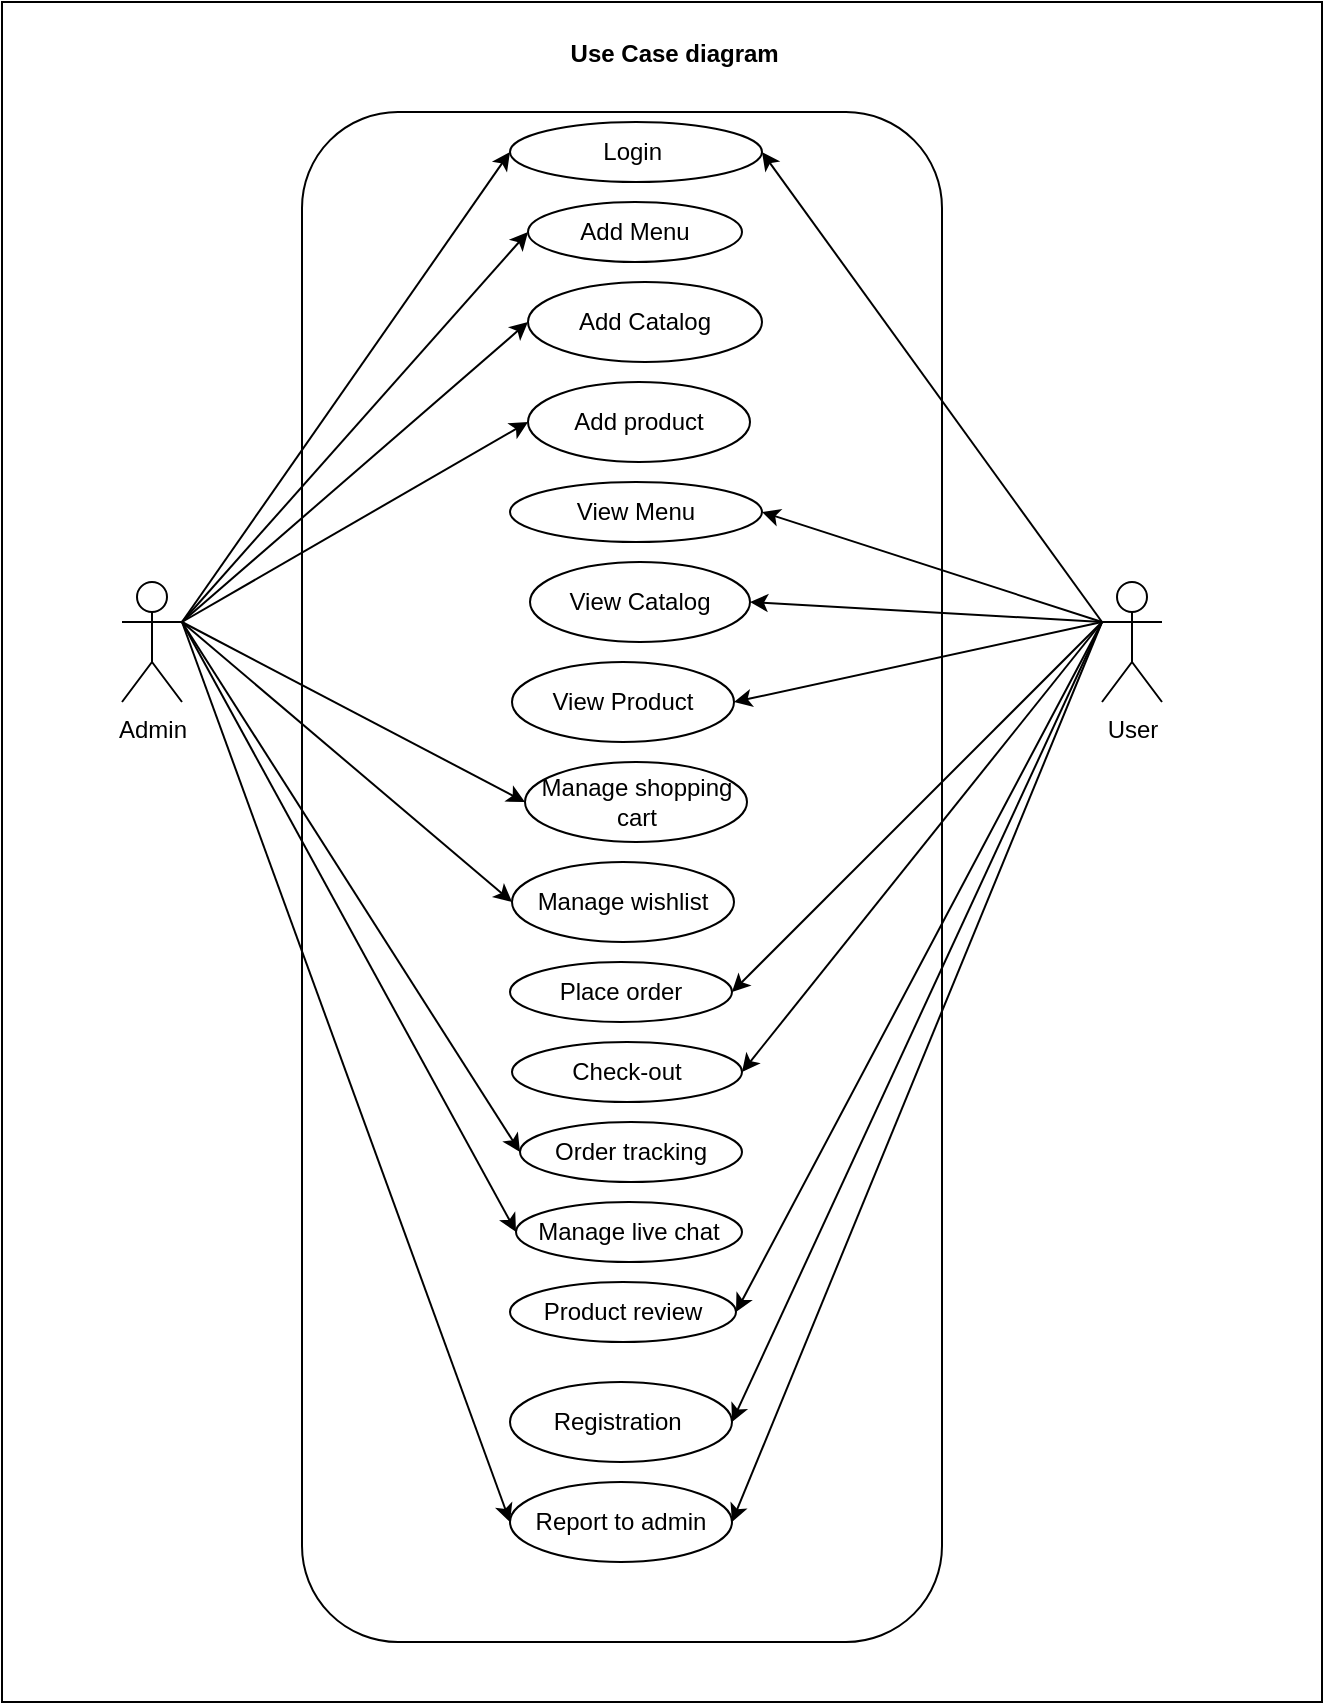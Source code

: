 <mxfile version="13.3.5" type="github">
  <diagram id="3I0i5TPmLkrXs7Pb7XYR" name="Page-1">
    <mxGraphModel dx="1108" dy="1619" grid="1" gridSize="10" guides="1" tooltips="1" connect="1" arrows="1" fold="1" page="1" pageScale="1" pageWidth="827" pageHeight="1169" math="0" shadow="0">
      <root>
        <mxCell id="0" />
        <mxCell id="1" parent="0" />
        <mxCell id="NIku2dtHyB75zGFY9d2v-1" value="Object" style="html=1;" parent="1" vertex="1">
          <mxGeometry x="160" y="-110" width="660" height="850" as="geometry" />
        </mxCell>
        <mxCell id="NIku2dtHyB75zGFY9d2v-2" value="Use Case diagram " style="text;align=center;fontStyle=1;verticalAlign=middle;spacingLeft=3;spacingRight=3;strokeColor=none;rotatable=0;points=[[0,0.5],[1,0.5]];portConstraint=eastwest;" parent="1" vertex="1">
          <mxGeometry x="440" y="-100" width="116" height="30" as="geometry" />
        </mxCell>
        <mxCell id="NIku2dtHyB75zGFY9d2v-3" value="Task" style="shape=ext;rounded=1;html=1;whiteSpace=wrap;" parent="1" vertex="1">
          <mxGeometry x="310" y="-55" width="320" height="765" as="geometry" />
        </mxCell>
        <mxCell id="NIku2dtHyB75zGFY9d2v-4" value="Admin" style="shape=umlActor;verticalLabelPosition=bottom;labelBackgroundColor=#ffffff;verticalAlign=top;html=1;" parent="1" vertex="1">
          <mxGeometry x="220" y="180" width="30" height="60" as="geometry" />
        </mxCell>
        <mxCell id="NIku2dtHyB75zGFY9d2v-7" value="User" style="shape=umlActor;verticalLabelPosition=bottom;labelBackgroundColor=#ffffff;verticalAlign=top;html=1;" parent="1" vertex="1">
          <mxGeometry x="710" y="180" width="30" height="60" as="geometry" />
        </mxCell>
        <mxCell id="NIku2dtHyB75zGFY9d2v-8" value="Login&amp;nbsp;" style="ellipse;whiteSpace=wrap;html=1;" parent="1" vertex="1">
          <mxGeometry x="414" y="-50" width="126" height="30" as="geometry" />
        </mxCell>
        <mxCell id="NIku2dtHyB75zGFY9d2v-9" value="Add Menu" style="ellipse;whiteSpace=wrap;html=1;" parent="1" vertex="1">
          <mxGeometry x="423" y="-10" width="107" height="30" as="geometry" />
        </mxCell>
        <mxCell id="NIku2dtHyB75zGFY9d2v-10" value="Add Catalog" style="ellipse;whiteSpace=wrap;html=1;" parent="1" vertex="1">
          <mxGeometry x="423" y="30" width="117" height="40" as="geometry" />
        </mxCell>
        <mxCell id="NIku2dtHyB75zGFY9d2v-12" value="Add product" style="ellipse;whiteSpace=wrap;html=1;" parent="1" vertex="1">
          <mxGeometry x="423" y="80" width="111" height="40" as="geometry" />
        </mxCell>
        <mxCell id="NIku2dtHyB75zGFY9d2v-13" value="View Menu" style="ellipse;whiteSpace=wrap;html=1;" parent="1" vertex="1">
          <mxGeometry x="414" y="130" width="126" height="30" as="geometry" />
        </mxCell>
        <mxCell id="NIku2dtHyB75zGFY9d2v-14" value="View Catalog" style="ellipse;whiteSpace=wrap;html=1;" parent="1" vertex="1">
          <mxGeometry x="424" y="170" width="110" height="40" as="geometry" />
        </mxCell>
        <mxCell id="NIku2dtHyB75zGFY9d2v-15" value="View Product" style="ellipse;whiteSpace=wrap;html=1;" parent="1" vertex="1">
          <mxGeometry x="415" y="220" width="111" height="40" as="geometry" />
        </mxCell>
        <mxCell id="NIku2dtHyB75zGFY9d2v-16" value="Manage shopping cart" style="ellipse;whiteSpace=wrap;html=1;" parent="1" vertex="1">
          <mxGeometry x="421.5" y="270" width="111" height="40" as="geometry" />
        </mxCell>
        <mxCell id="NIku2dtHyB75zGFY9d2v-17" value="Manage wishlist" style="ellipse;whiteSpace=wrap;html=1;" parent="1" vertex="1">
          <mxGeometry x="415" y="320" width="111" height="40" as="geometry" />
        </mxCell>
        <mxCell id="NIku2dtHyB75zGFY9d2v-18" value="Place order" style="ellipse;whiteSpace=wrap;html=1;" parent="1" vertex="1">
          <mxGeometry x="414" y="370" width="111" height="30" as="geometry" />
        </mxCell>
        <mxCell id="NIku2dtHyB75zGFY9d2v-19" value="Check-out" style="ellipse;whiteSpace=wrap;html=1;" parent="1" vertex="1">
          <mxGeometry x="415" y="410" width="115" height="30" as="geometry" />
        </mxCell>
        <mxCell id="NIku2dtHyB75zGFY9d2v-20" value="Order tracking" style="ellipse;whiteSpace=wrap;html=1;" parent="1" vertex="1">
          <mxGeometry x="419" y="450" width="111" height="30" as="geometry" />
        </mxCell>
        <mxCell id="NIku2dtHyB75zGFY9d2v-21" style="edgeStyle=orthogonalEdgeStyle;rounded=0;orthogonalLoop=1;jettySize=auto;html=1;exitX=0.5;exitY=1;exitDx=0;exitDy=0;" parent="1" source="NIku2dtHyB75zGFY9d2v-18" target="NIku2dtHyB75zGFY9d2v-18" edge="1">
          <mxGeometry relative="1" as="geometry" />
        </mxCell>
        <mxCell id="NIku2dtHyB75zGFY9d2v-22" value="Manage live chat" style="ellipse;whiteSpace=wrap;html=1;" parent="1" vertex="1">
          <mxGeometry x="417" y="490" width="113" height="30" as="geometry" />
        </mxCell>
        <mxCell id="NIku2dtHyB75zGFY9d2v-23" value="Registration&amp;nbsp;" style="ellipse;whiteSpace=wrap;html=1;" parent="1" vertex="1">
          <mxGeometry x="414" y="580" width="111" height="40" as="geometry" />
        </mxCell>
        <mxCell id="NIku2dtHyB75zGFY9d2v-24" value="Report to admin" style="ellipse;whiteSpace=wrap;html=1;" parent="1" vertex="1">
          <mxGeometry x="414" y="630" width="111" height="40" as="geometry" />
        </mxCell>
        <mxCell id="NIku2dtHyB75zGFY9d2v-32" value="" style="endArrow=classic;html=1;entryX=0;entryY=0.5;entryDx=0;entryDy=0;" parent="1" target="NIku2dtHyB75zGFY9d2v-8" edge="1">
          <mxGeometry width="50" height="50" relative="1" as="geometry">
            <mxPoint x="250" y="200" as="sourcePoint" />
            <mxPoint x="300" y="150" as="targetPoint" />
          </mxGeometry>
        </mxCell>
        <mxCell id="NIku2dtHyB75zGFY9d2v-35" value="" style="endArrow=classic;html=1;entryX=0;entryY=0.5;entryDx=0;entryDy=0;" parent="1" target="NIku2dtHyB75zGFY9d2v-9" edge="1">
          <mxGeometry width="50" height="50" relative="1" as="geometry">
            <mxPoint x="250" y="200" as="sourcePoint" />
            <mxPoint x="300" y="150" as="targetPoint" />
          </mxGeometry>
        </mxCell>
        <mxCell id="NIku2dtHyB75zGFY9d2v-36" value="" style="endArrow=classic;html=1;entryX=0;entryY=0.5;entryDx=0;entryDy=0;" parent="1" target="NIku2dtHyB75zGFY9d2v-10" edge="1">
          <mxGeometry width="50" height="50" relative="1" as="geometry">
            <mxPoint x="250" y="200" as="sourcePoint" />
            <mxPoint x="300" y="150" as="targetPoint" />
          </mxGeometry>
        </mxCell>
        <mxCell id="NIku2dtHyB75zGFY9d2v-37" value="" style="endArrow=classic;html=1;entryX=0;entryY=0.5;entryDx=0;entryDy=0;" parent="1" target="NIku2dtHyB75zGFY9d2v-12" edge="1">
          <mxGeometry width="50" height="50" relative="1" as="geometry">
            <mxPoint x="250" y="200" as="sourcePoint" />
            <mxPoint x="300" y="150" as="targetPoint" />
          </mxGeometry>
        </mxCell>
        <mxCell id="NIku2dtHyB75zGFY9d2v-38" value="" style="endArrow=classic;html=1;entryX=0;entryY=0.5;entryDx=0;entryDy=0;" parent="1" target="NIku2dtHyB75zGFY9d2v-16" edge="1">
          <mxGeometry width="50" height="50" relative="1" as="geometry">
            <mxPoint x="250" y="200" as="sourcePoint" />
            <mxPoint x="300" y="150" as="targetPoint" />
          </mxGeometry>
        </mxCell>
        <mxCell id="NIku2dtHyB75zGFY9d2v-39" value="" style="endArrow=classic;html=1;entryX=0;entryY=0.5;entryDx=0;entryDy=0;" parent="1" target="NIku2dtHyB75zGFY9d2v-17" edge="1">
          <mxGeometry width="50" height="50" relative="1" as="geometry">
            <mxPoint x="250" y="200" as="sourcePoint" />
            <mxPoint x="300" y="150" as="targetPoint" />
          </mxGeometry>
        </mxCell>
        <mxCell id="NIku2dtHyB75zGFY9d2v-40" value="" style="endArrow=classic;html=1;entryX=0;entryY=0.5;entryDx=0;entryDy=0;" parent="1" target="NIku2dtHyB75zGFY9d2v-20" edge="1">
          <mxGeometry width="50" height="50" relative="1" as="geometry">
            <mxPoint x="250" y="200" as="sourcePoint" />
            <mxPoint x="300" y="150" as="targetPoint" />
          </mxGeometry>
        </mxCell>
        <mxCell id="NIku2dtHyB75zGFY9d2v-41" value="" style="endArrow=classic;html=1;entryX=0;entryY=0.5;entryDx=0;entryDy=0;" parent="1" target="NIku2dtHyB75zGFY9d2v-22" edge="1">
          <mxGeometry width="50" height="50" relative="1" as="geometry">
            <mxPoint x="250" y="200" as="sourcePoint" />
            <mxPoint x="300" y="150" as="targetPoint" />
          </mxGeometry>
        </mxCell>
        <mxCell id="NIku2dtHyB75zGFY9d2v-42" value="" style="endArrow=classic;html=1;entryX=0;entryY=0.5;entryDx=0;entryDy=0;" parent="1" target="NIku2dtHyB75zGFY9d2v-24" edge="1">
          <mxGeometry width="50" height="50" relative="1" as="geometry">
            <mxPoint x="250" y="200" as="sourcePoint" />
            <mxPoint x="424" y="680" as="targetPoint" />
          </mxGeometry>
        </mxCell>
        <mxCell id="NIku2dtHyB75zGFY9d2v-43" value="" style="endArrow=classic;html=1;entryX=1;entryY=0.5;entryDx=0;entryDy=0;" parent="1" target="NIku2dtHyB75zGFY9d2v-8" edge="1">
          <mxGeometry width="50" height="50" relative="1" as="geometry">
            <mxPoint x="710" y="200" as="sourcePoint" />
            <mxPoint x="760" y="150" as="targetPoint" />
          </mxGeometry>
        </mxCell>
        <mxCell id="NIku2dtHyB75zGFY9d2v-44" value="" style="endArrow=classic;html=1;entryX=1;entryY=0.5;entryDx=0;entryDy=0;" parent="1" target="NIku2dtHyB75zGFY9d2v-13" edge="1">
          <mxGeometry width="50" height="50" relative="1" as="geometry">
            <mxPoint x="710" y="200" as="sourcePoint" />
            <mxPoint x="544" y="-20" as="targetPoint" />
          </mxGeometry>
        </mxCell>
        <mxCell id="NIku2dtHyB75zGFY9d2v-45" value="" style="endArrow=classic;html=1;exitX=0;exitY=0.333;exitDx=0;exitDy=0;exitPerimeter=0;entryX=1;entryY=0.5;entryDx=0;entryDy=0;" parent="1" source="NIku2dtHyB75zGFY9d2v-7" target="NIku2dtHyB75zGFY9d2v-14" edge="1">
          <mxGeometry width="50" height="50" relative="1" as="geometry">
            <mxPoint x="705.5" y="250" as="sourcePoint" />
            <mxPoint x="530" y="230" as="targetPoint" />
          </mxGeometry>
        </mxCell>
        <mxCell id="NIku2dtHyB75zGFY9d2v-46" value="" style="endArrow=classic;html=1;entryX=1;entryY=0.5;entryDx=0;entryDy=0;" parent="1" target="NIku2dtHyB75zGFY9d2v-15" edge="1">
          <mxGeometry width="50" height="50" relative="1" as="geometry">
            <mxPoint x="710" y="200" as="sourcePoint" />
            <mxPoint x="750" y="150" as="targetPoint" />
          </mxGeometry>
        </mxCell>
        <mxCell id="NIku2dtHyB75zGFY9d2v-47" value="" style="endArrow=classic;html=1;entryX=1;entryY=0.5;entryDx=0;entryDy=0;" parent="1" target="NIku2dtHyB75zGFY9d2v-18" edge="1">
          <mxGeometry width="50" height="50" relative="1" as="geometry">
            <mxPoint x="710" y="200" as="sourcePoint" />
            <mxPoint x="760" y="150" as="targetPoint" />
          </mxGeometry>
        </mxCell>
        <mxCell id="NIku2dtHyB75zGFY9d2v-48" value="" style="endArrow=classic;html=1;entryX=1;entryY=0.5;entryDx=0;entryDy=0;" parent="1" target="NIku2dtHyB75zGFY9d2v-19" edge="1">
          <mxGeometry width="50" height="50" relative="1" as="geometry">
            <mxPoint x="710" y="200" as="sourcePoint" />
            <mxPoint x="760" y="150" as="targetPoint" />
          </mxGeometry>
        </mxCell>
        <mxCell id="NIku2dtHyB75zGFY9d2v-50" value="" style="endArrow=classic;html=1;entryX=1;entryY=0.5;entryDx=0;entryDy=0;" parent="1" target="NIku2dtHyB75zGFY9d2v-23" edge="1">
          <mxGeometry width="50" height="50" relative="1" as="geometry">
            <mxPoint x="710" y="200" as="sourcePoint" />
            <mxPoint x="760" y="150" as="targetPoint" />
          </mxGeometry>
        </mxCell>
        <mxCell id="NIku2dtHyB75zGFY9d2v-51" value="" style="endArrow=classic;html=1;entryX=1;entryY=0.5;entryDx=0;entryDy=0;" parent="1" target="NIku2dtHyB75zGFY9d2v-24" edge="1">
          <mxGeometry width="50" height="50" relative="1" as="geometry">
            <mxPoint x="710" y="200" as="sourcePoint" />
            <mxPoint x="760" y="150" as="targetPoint" />
          </mxGeometry>
        </mxCell>
        <mxCell id="BL_pHrZl6FQEV75yrRvk-3" value="Product review" style="ellipse;whiteSpace=wrap;html=1;" vertex="1" parent="1">
          <mxGeometry x="414" y="530" width="113" height="30" as="geometry" />
        </mxCell>
        <mxCell id="BL_pHrZl6FQEV75yrRvk-4" value="" style="endArrow=classic;html=1;entryX=1;entryY=0.5;entryDx=0;entryDy=0;" edge="1" parent="1" target="BL_pHrZl6FQEV75yrRvk-3">
          <mxGeometry width="50" height="50" relative="1" as="geometry">
            <mxPoint x="710" y="200" as="sourcePoint" />
            <mxPoint x="540" y="435" as="targetPoint" />
          </mxGeometry>
        </mxCell>
      </root>
    </mxGraphModel>
  </diagram>
</mxfile>
